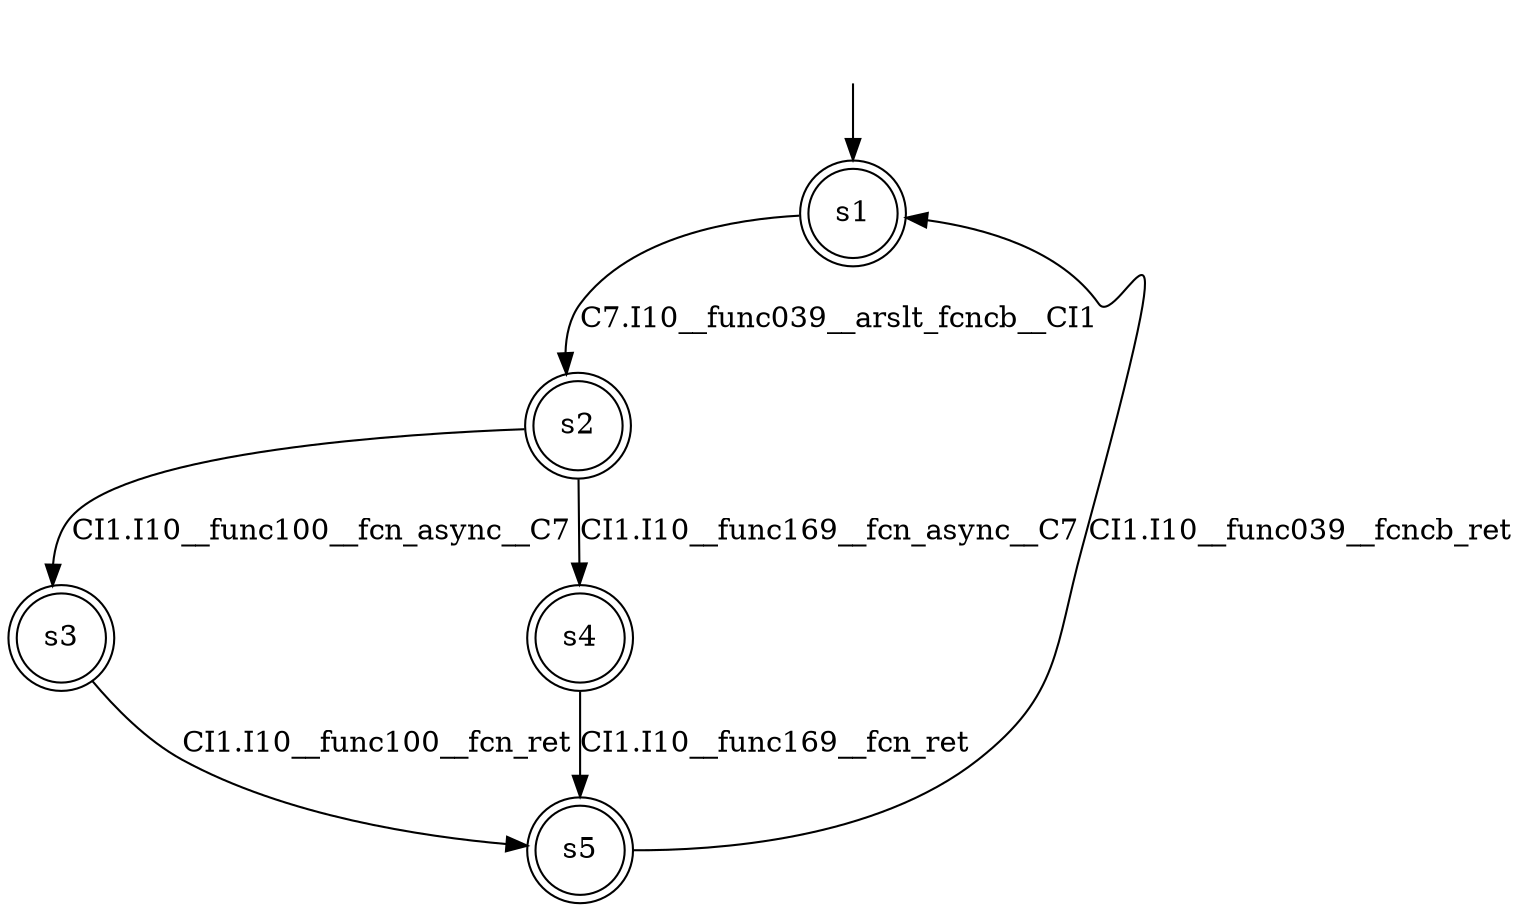digraph automaton {
	1 [label=<s1> shape="doublecircle"];
	2 [label=<s2> shape="doublecircle"];
	3 [label=<s3> shape="doublecircle"];
	4 [label=<s4> shape="doublecircle"];
	5 [label=<s5> shape="doublecircle"];
	__init1 [label=<> shape="none"];
	__init1 -> 1;
	1 -> 2 [label=<C7.I10__func039__arslt_fcncb__CI1> id="1-0-2"];
	2 -> 3 [label=<CI1.I10__func100__fcn_async__C7> id="2-0-3"];
	2 -> 4 [label=<CI1.I10__func169__fcn_async__C7> id="2-1-4"];
	3 -> 5 [label=<CI1.I10__func100__fcn_ret> id="3-0-5"];
	4 -> 5 [label=<CI1.I10__func169__fcn_ret> id="4-0-5"];
	5 -> 1 [label=<CI1.I10__func039__fcncb_ret> id="5-0-1"];
}
